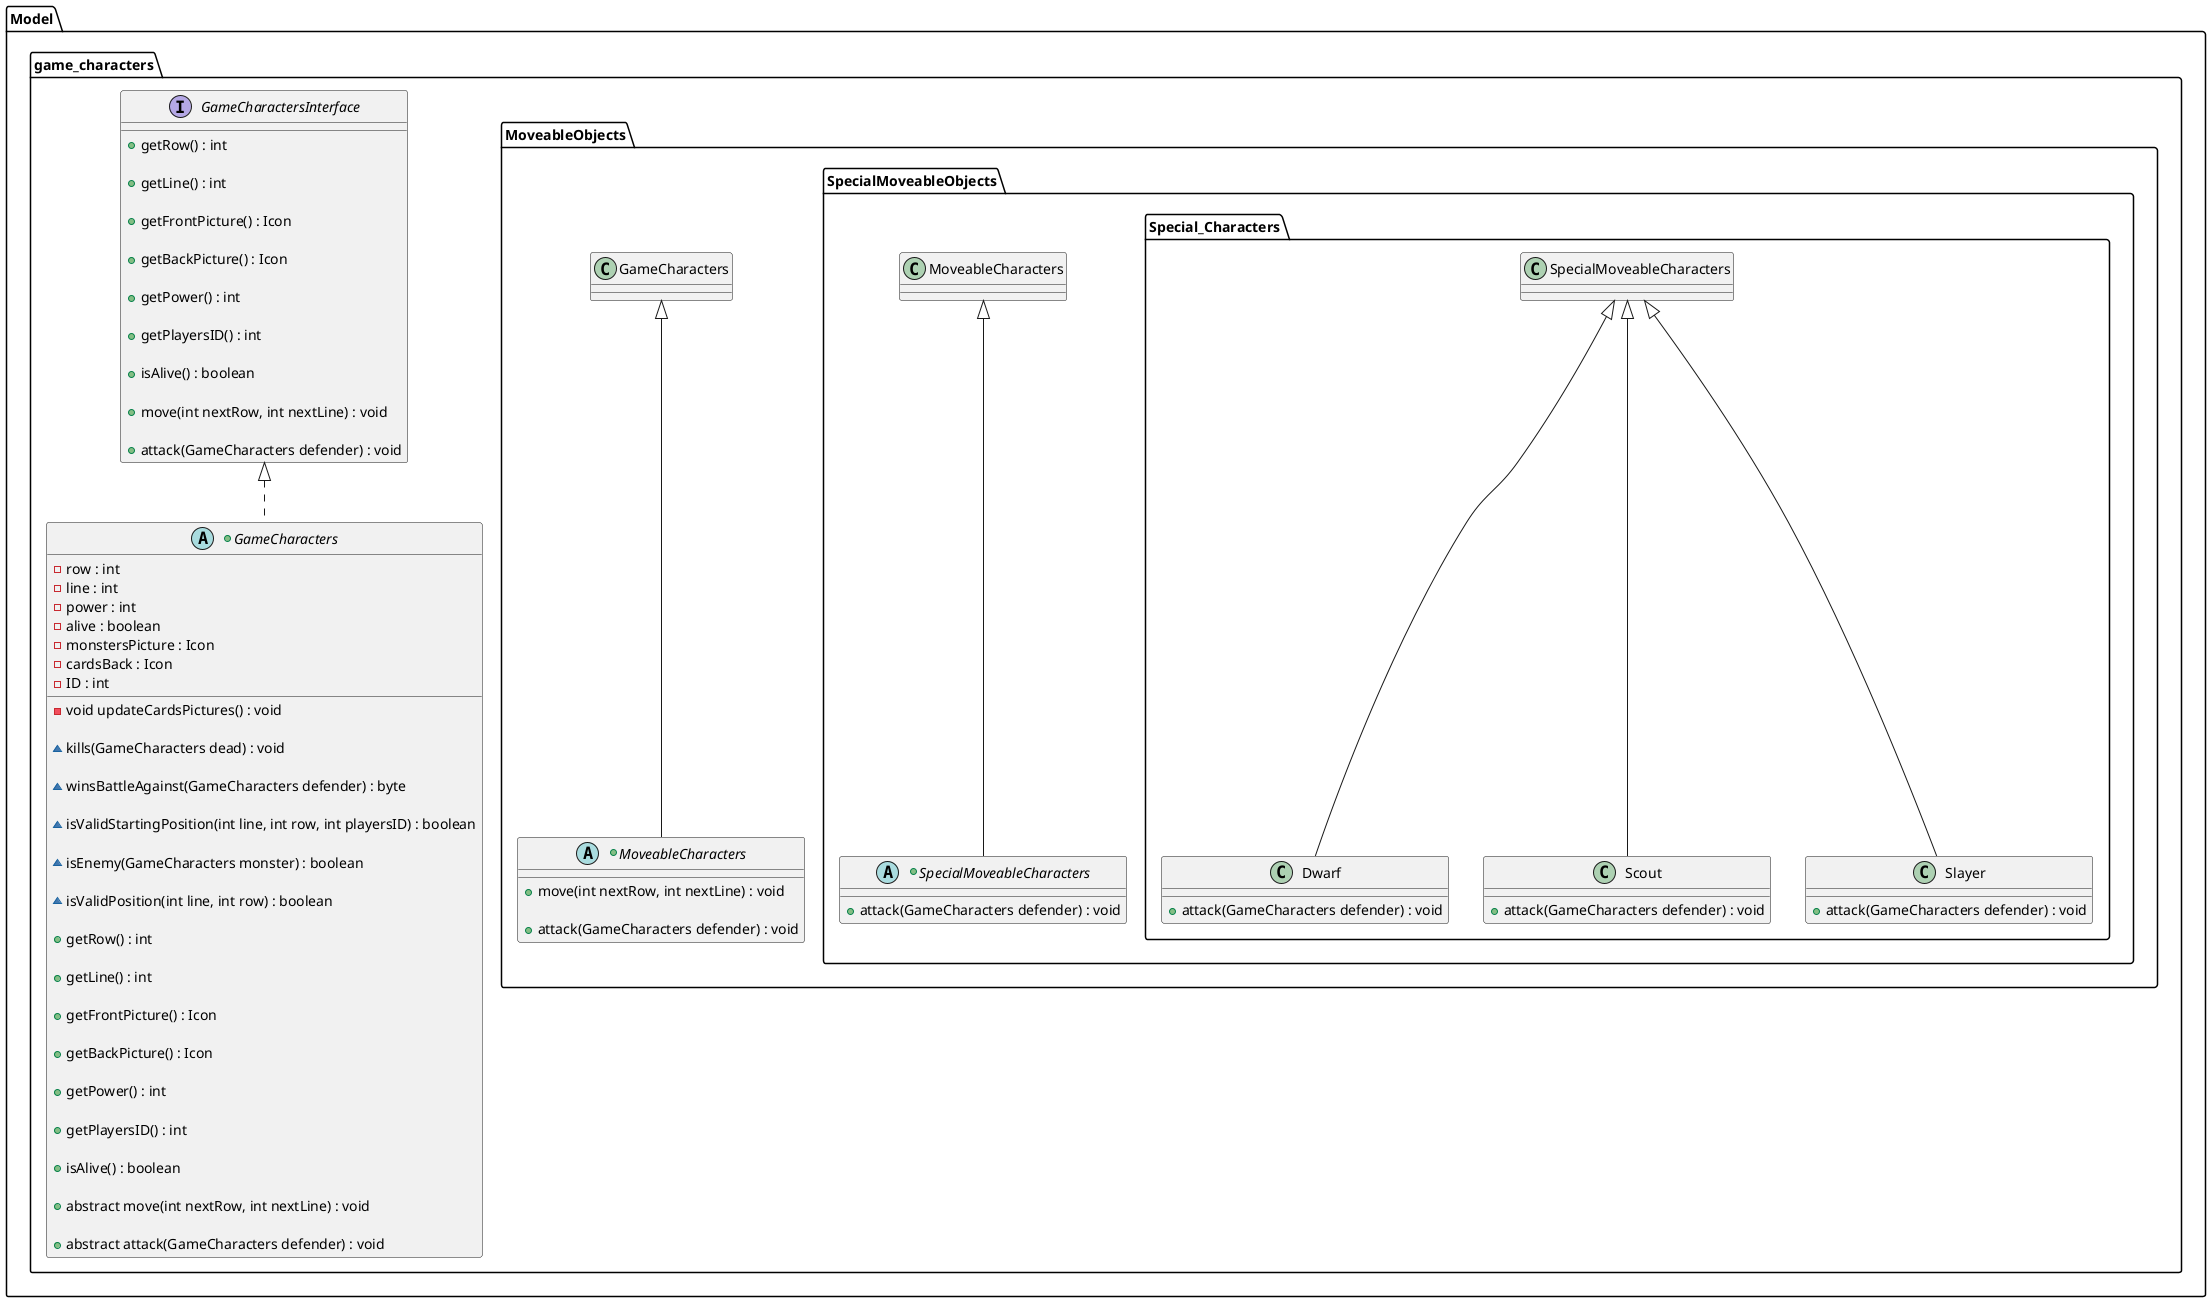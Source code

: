 @startuml

package Model{
package game_characters{

interface GameCharactersInterface{

+ getRow() : int

+ getLine() : int

+ getFrontPicture() : Icon

+ getBackPicture() : Icon

+ getPower() : int

+ getPlayersID() : int

+ isAlive() : boolean

+ move(int nextRow, int nextLine) : void

+ attack(GameCharacters defender) : void


}

+abstract class GameCharacters implements GameCharactersInterface{
- row : int
- line : int
- power : int
- alive : boolean
- monstersPicture : Icon
- cardsBack : Icon
- ID : int

- void updateCardsPictures() : void

~ kills(GameCharacters dead) : void

~ winsBattleAgainst(GameCharacters defender) : byte

~ isValidStartingPosition(int line, int row, int playersID) : boolean

~ isEnemy(GameCharacters monster) : boolean

~ isValidPosition(int line, int row) : boolean

+ getRow() : int

+ getLine() : int

+ getFrontPicture() : Icon

+ getBackPicture() : Icon

+ getPower() : int

+ getPlayersID() : int

+ isAlive() : boolean

+ abstract move(int nextRow, int nextLine) : void

+ abstract attack(GameCharacters defender) : void

}

package MoveableObjects{
+abstract class MoveableCharacters extends GameCharacters{

+ move(int nextRow, int nextLine) : void

+ attack(GameCharacters defender) : void

}

package SpecialMoveableObjects{

+abstract class SpecialMoveableCharacters extends MoveableCharacters{

+ attack(GameCharacters defender) : void

}

package Special_Characters{
class Dwarf extends SpecialMoveableCharacters{
+ attack(GameCharacters defender) : void
}

class Scout extends SpecialMoveableCharacters{
+ attack(GameCharacters defender) : void
}

class Slayer extends SpecialMoveableCharacters{
+ attack(GameCharacters defender) : void
}
}


}

}


}
@enduml